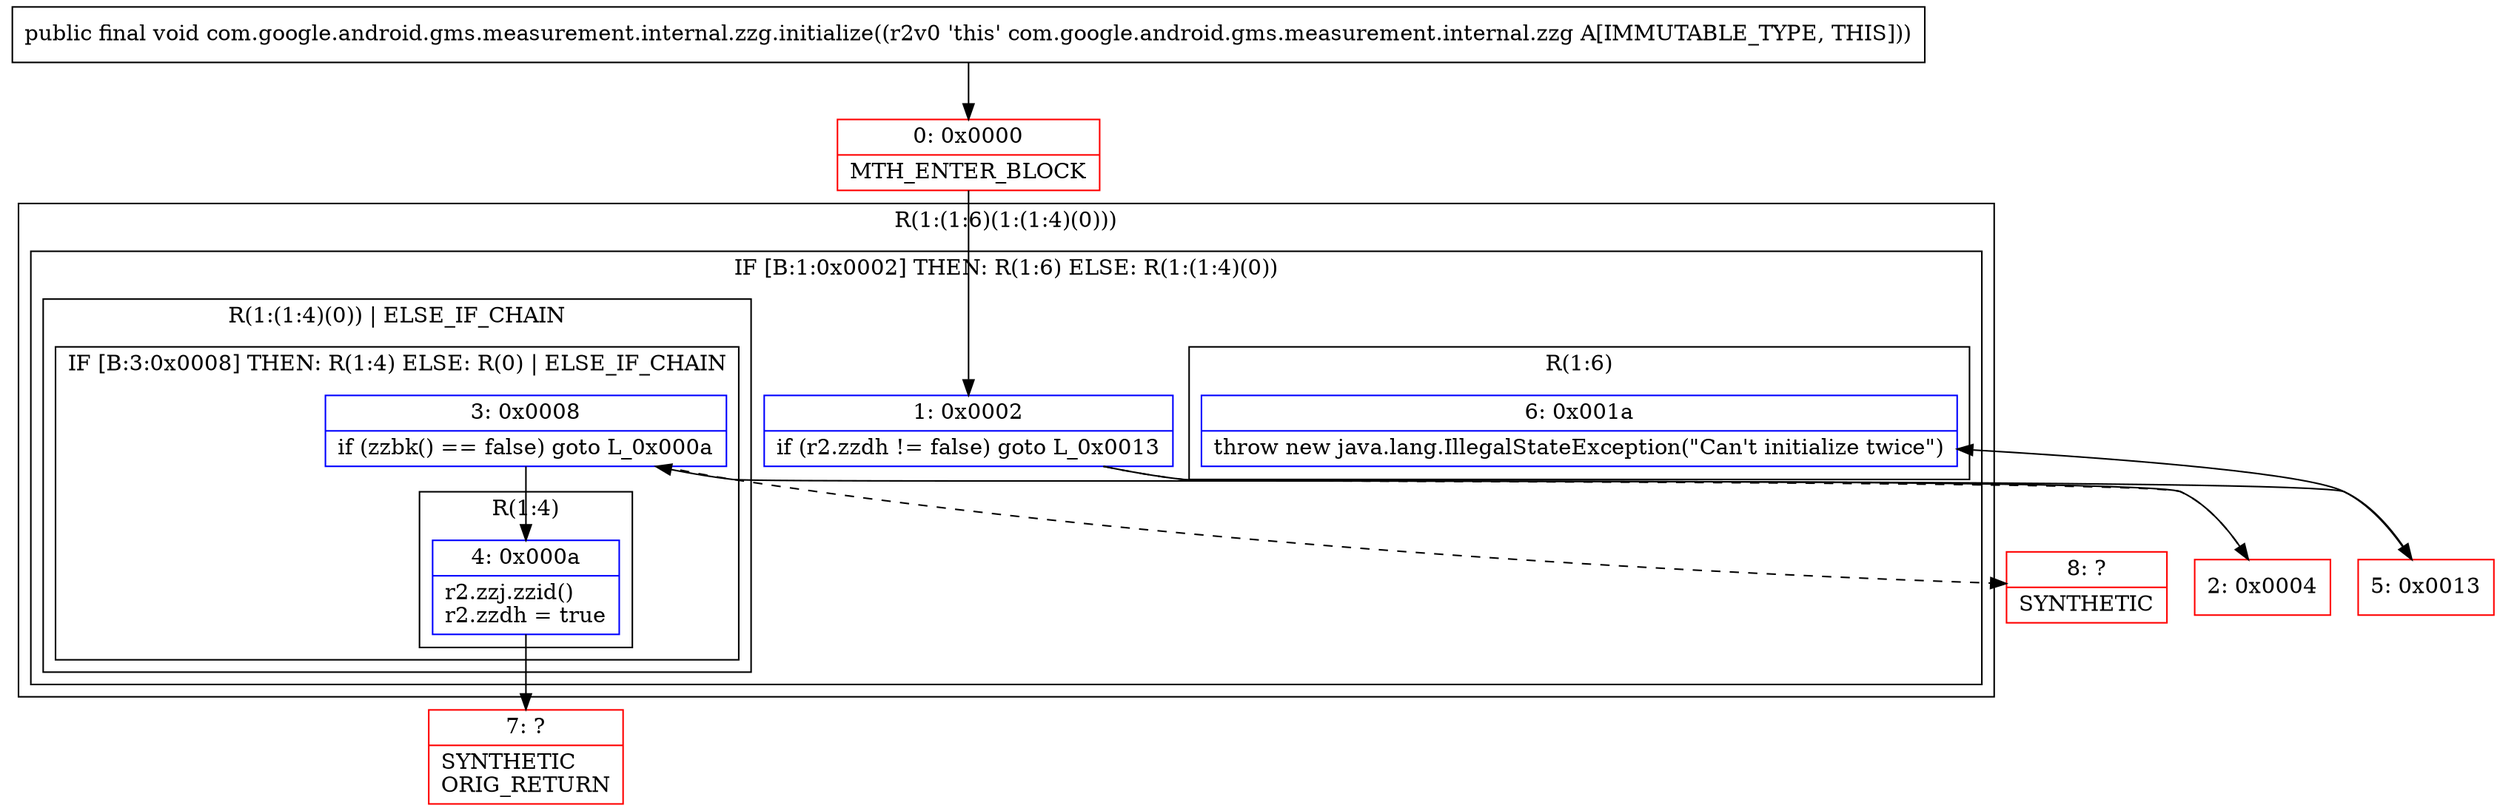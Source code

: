 digraph "CFG forcom.google.android.gms.measurement.internal.zzg.initialize()V" {
subgraph cluster_Region_770619402 {
label = "R(1:(1:6)(1:(1:4)(0)))";
node [shape=record,color=blue];
subgraph cluster_IfRegion_1361417162 {
label = "IF [B:1:0x0002] THEN: R(1:6) ELSE: R(1:(1:4)(0))";
node [shape=record,color=blue];
Node_1 [shape=record,label="{1\:\ 0x0002|if (r2.zzdh != false) goto L_0x0013\l}"];
subgraph cluster_Region_1177639155 {
label = "R(1:6)";
node [shape=record,color=blue];
Node_6 [shape=record,label="{6\:\ 0x001a|throw new java.lang.IllegalStateException(\"Can't initialize twice\")\l}"];
}
subgraph cluster_Region_1993968539 {
label = "R(1:(1:4)(0)) | ELSE_IF_CHAIN\l";
node [shape=record,color=blue];
subgraph cluster_IfRegion_774849442 {
label = "IF [B:3:0x0008] THEN: R(1:4) ELSE: R(0) | ELSE_IF_CHAIN\l";
node [shape=record,color=blue];
Node_3 [shape=record,label="{3\:\ 0x0008|if (zzbk() == false) goto L_0x000a\l}"];
subgraph cluster_Region_1407790702 {
label = "R(1:4)";
node [shape=record,color=blue];
Node_4 [shape=record,label="{4\:\ 0x000a|r2.zzj.zzid()\lr2.zzdh = true\l}"];
}
subgraph cluster_Region_525533728 {
label = "R(0)";
node [shape=record,color=blue];
}
}
}
}
}
Node_0 [shape=record,color=red,label="{0\:\ 0x0000|MTH_ENTER_BLOCK\l}"];
Node_2 [shape=record,color=red,label="{2\:\ 0x0004}"];
Node_5 [shape=record,color=red,label="{5\:\ 0x0013}"];
Node_7 [shape=record,color=red,label="{7\:\ ?|SYNTHETIC\lORIG_RETURN\l}"];
Node_8 [shape=record,color=red,label="{8\:\ ?|SYNTHETIC\l}"];
MethodNode[shape=record,label="{public final void com.google.android.gms.measurement.internal.zzg.initialize((r2v0 'this' com.google.android.gms.measurement.internal.zzg A[IMMUTABLE_TYPE, THIS])) }"];
MethodNode -> Node_0;
Node_1 -> Node_2[style=dashed];
Node_1 -> Node_5;
Node_3 -> Node_4;
Node_3 -> Node_8[style=dashed];
Node_4 -> Node_7;
Node_0 -> Node_1;
Node_2 -> Node_3;
Node_5 -> Node_6;
}

